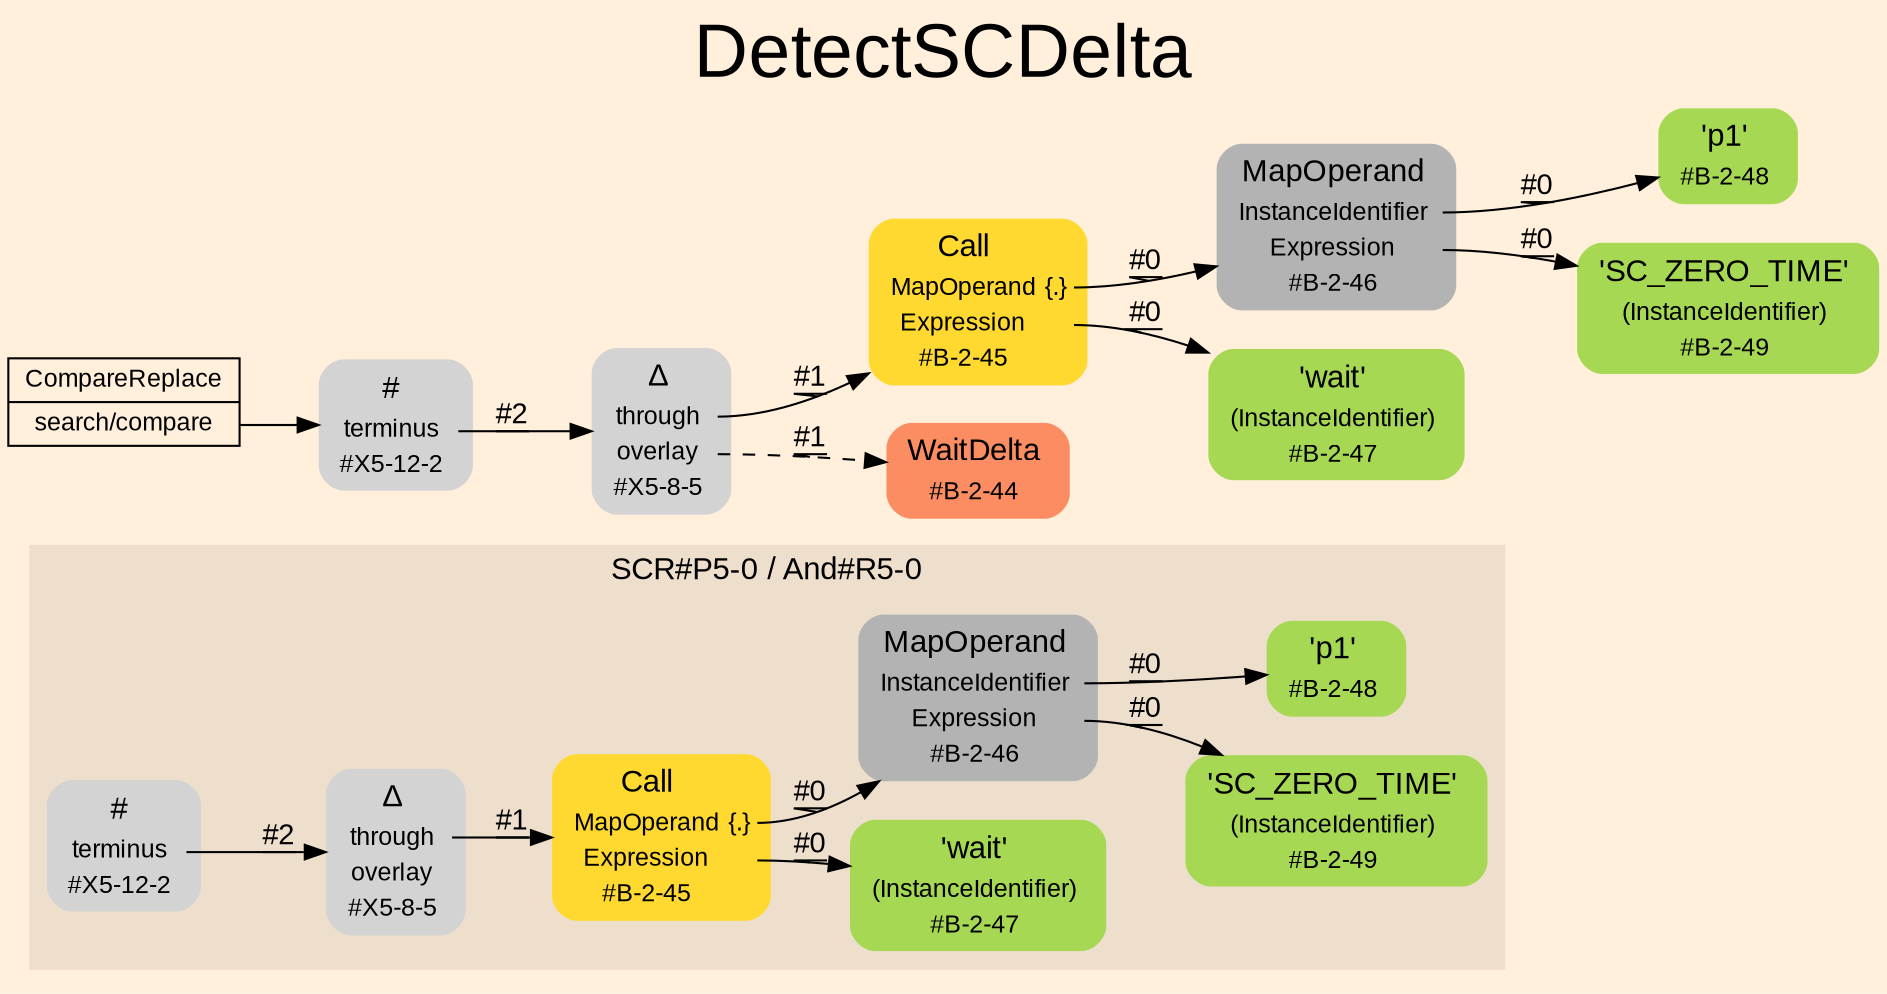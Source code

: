 digraph "DetectSCDelta" {
label = "DetectSCDelta"
labelloc = t
fontsize = "36"
graph [
    rankdir = "LR"
    ranksep = 0.3
    bgcolor = antiquewhite1
    color = black
    fontcolor = black
    fontname = "Arial"
];
node [
    fontname = "Arial"
];
edge [
    fontname = "Arial"
];

// -------------------- figure And#R5-0 --------------------
// -------- region And#R5-0 ----------
subgraph "clusterAnd#R5-0" {
    label = "SCR#P5-0 / And#R5-0"
    style = "filled"
    color = antiquewhite2
    fontsize = "15"
    "And#R5-0/#B-2-45" [
        // -------- block And#R5-0/#B-2-45 ----------
        shape = "plaintext"
        fillcolor = "/set28/6"
        label = <<TABLE BORDER="0" CELLBORDER="0" CELLSPACING="0">
         <TR><TD><FONT POINT-SIZE="15.0">Call</FONT></TD><TD></TD></TR>
         <TR><TD>MapOperand</TD><TD PORT="port0">{.}</TD></TR>
         <TR><TD>Expression</TD><TD PORT="port1"></TD></TR>
         <TR><TD>#B-2-45</TD><TD PORT="port2"></TD></TR>
        </TABLE>>
        style = "rounded,filled"
        fontsize = "12"
    ];
    
    "And#R5-0/#B-2-48" [
        // -------- block And#R5-0/#B-2-48 ----------
        shape = "plaintext"
        fillcolor = "/set28/5"
        label = <<TABLE BORDER="0" CELLBORDER="0" CELLSPACING="0">
         <TR><TD><FONT POINT-SIZE="15.0">'p1'</FONT></TD><TD></TD></TR>
         <TR><TD>#B-2-48</TD><TD PORT="port0"></TD></TR>
        </TABLE>>
        style = "rounded,filled"
        fontsize = "12"
    ];
    
    "And#R5-0/#X5-8-5" [
        // -------- block And#R5-0/#X5-8-5 ----------
        shape = "plaintext"
        label = <<TABLE BORDER="0" CELLBORDER="0" CELLSPACING="0">
         <TR><TD><FONT POINT-SIZE="15.0">Δ</FONT></TD><TD></TD></TR>
         <TR><TD>through</TD><TD PORT="port0"></TD></TR>
         <TR><TD>overlay</TD><TD PORT="port1"></TD></TR>
         <TR><TD>#X5-8-5</TD><TD PORT="port2"></TD></TR>
        </TABLE>>
        style = "rounded,filled"
        fontsize = "12"
    ];
    
    "And#R5-0/#X5-12-2" [
        // -------- block And#R5-0/#X5-12-2 ----------
        shape = "plaintext"
        label = <<TABLE BORDER="0" CELLBORDER="0" CELLSPACING="0">
         <TR><TD><FONT POINT-SIZE="15.0">#</FONT></TD><TD></TD></TR>
         <TR><TD>terminus</TD><TD PORT="port0"></TD></TR>
         <TR><TD>#X5-12-2</TD><TD PORT="port1"></TD></TR>
        </TABLE>>
        style = "rounded,filled"
        fontsize = "12"
    ];
    
    "And#R5-0/#B-2-46" [
        // -------- block And#R5-0/#B-2-46 ----------
        shape = "plaintext"
        fillcolor = "/set28/8"
        label = <<TABLE BORDER="0" CELLBORDER="0" CELLSPACING="0">
         <TR><TD><FONT POINT-SIZE="15.0">MapOperand</FONT></TD><TD></TD></TR>
         <TR><TD>InstanceIdentifier</TD><TD PORT="port0"></TD></TR>
         <TR><TD>Expression</TD><TD PORT="port1"></TD></TR>
         <TR><TD>#B-2-46</TD><TD PORT="port2"></TD></TR>
        </TABLE>>
        style = "rounded,filled"
        fontsize = "12"
    ];
    
    "And#R5-0/#B-2-47" [
        // -------- block And#R5-0/#B-2-47 ----------
        shape = "plaintext"
        fillcolor = "/set28/5"
        label = <<TABLE BORDER="0" CELLBORDER="0" CELLSPACING="0">
         <TR><TD><FONT POINT-SIZE="15.0">'wait'</FONT></TD><TD></TD></TR>
         <TR><TD>(InstanceIdentifier)</TD><TD PORT="port0"></TD></TR>
         <TR><TD>#B-2-47</TD><TD PORT="port1"></TD></TR>
        </TABLE>>
        style = "rounded,filled"
        fontsize = "12"
    ];
    
    "And#R5-0/#B-2-49" [
        // -------- block And#R5-0/#B-2-49 ----------
        shape = "plaintext"
        fillcolor = "/set28/5"
        label = <<TABLE BORDER="0" CELLBORDER="0" CELLSPACING="0">
         <TR><TD><FONT POINT-SIZE="15.0">'SC_ZERO_TIME'</FONT></TD><TD></TD></TR>
         <TR><TD>(InstanceIdentifier)</TD><TD PORT="port0"></TD></TR>
         <TR><TD>#B-2-49</TD><TD PORT="port1"></TD></TR>
        </TABLE>>
        style = "rounded,filled"
        fontsize = "12"
    ];
    
}

"And#R5-0/#B-2-45":port0 -> "And#R5-0/#B-2-46" [
    label = "#0"
    decorate = true
    color = black
    fontcolor = black
];

"And#R5-0/#B-2-45":port1 -> "And#R5-0/#B-2-47" [
    label = "#0"
    decorate = true
    color = black
    fontcolor = black
];

"And#R5-0/#X5-8-5":port0 -> "And#R5-0/#B-2-45" [
    label = "#1"
    decorate = true
    color = black
    fontcolor = black
];

"And#R5-0/#X5-12-2":port0 -> "And#R5-0/#X5-8-5" [
    label = "#2"
    decorate = true
    color = black
    fontcolor = black
];

"And#R5-0/#B-2-46":port0 -> "And#R5-0/#B-2-48" [
    label = "#0"
    decorate = true
    color = black
    fontcolor = black
];

"And#R5-0/#B-2-46":port1 -> "And#R5-0/#B-2-49" [
    label = "#0"
    decorate = true
    color = black
    fontcolor = black
];


// -------------------- transformation figure --------------------
"CR#X5-10-5" [
    // -------- block CR#X5-10-5 ----------
    shape = "record"
    fillcolor = antiquewhite1
    label = "<fixed> CompareReplace | <port0> search/compare"
    style = "filled"
    fontsize = "12"
    color = black
    fontcolor = black
];

"#X5-12-2" [
    // -------- block #X5-12-2 ----------
    shape = "plaintext"
    label = <<TABLE BORDER="0" CELLBORDER="0" CELLSPACING="0">
     <TR><TD><FONT POINT-SIZE="15.0">#</FONT></TD><TD></TD></TR>
     <TR><TD>terminus</TD><TD PORT="port0"></TD></TR>
     <TR><TD>#X5-12-2</TD><TD PORT="port1"></TD></TR>
    </TABLE>>
    style = "rounded,filled"
    fontsize = "12"
];

"#X5-8-5" [
    // -------- block #X5-8-5 ----------
    shape = "plaintext"
    label = <<TABLE BORDER="0" CELLBORDER="0" CELLSPACING="0">
     <TR><TD><FONT POINT-SIZE="15.0">Δ</FONT></TD><TD></TD></TR>
     <TR><TD>through</TD><TD PORT="port0"></TD></TR>
     <TR><TD>overlay</TD><TD PORT="port1"></TD></TR>
     <TR><TD>#X5-8-5</TD><TD PORT="port2"></TD></TR>
    </TABLE>>
    style = "rounded,filled"
    fontsize = "12"
];

"#B-2-45" [
    // -------- block #B-2-45 ----------
    shape = "plaintext"
    fillcolor = "/set28/6"
    label = <<TABLE BORDER="0" CELLBORDER="0" CELLSPACING="0">
     <TR><TD><FONT POINT-SIZE="15.0">Call</FONT></TD><TD></TD></TR>
     <TR><TD>MapOperand</TD><TD PORT="port0">{.}</TD></TR>
     <TR><TD>Expression</TD><TD PORT="port1"></TD></TR>
     <TR><TD>#B-2-45</TD><TD PORT="port2"></TD></TR>
    </TABLE>>
    style = "rounded,filled"
    fontsize = "12"
];

"#B-2-46" [
    // -------- block #B-2-46 ----------
    shape = "plaintext"
    fillcolor = "/set28/8"
    label = <<TABLE BORDER="0" CELLBORDER="0" CELLSPACING="0">
     <TR><TD><FONT POINT-SIZE="15.0">MapOperand</FONT></TD><TD></TD></TR>
     <TR><TD>InstanceIdentifier</TD><TD PORT="port0"></TD></TR>
     <TR><TD>Expression</TD><TD PORT="port1"></TD></TR>
     <TR><TD>#B-2-46</TD><TD PORT="port2"></TD></TR>
    </TABLE>>
    style = "rounded,filled"
    fontsize = "12"
];

"#B-2-48" [
    // -------- block #B-2-48 ----------
    shape = "plaintext"
    fillcolor = "/set28/5"
    label = <<TABLE BORDER="0" CELLBORDER="0" CELLSPACING="0">
     <TR><TD><FONT POINT-SIZE="15.0">'p1'</FONT></TD><TD></TD></TR>
     <TR><TD>#B-2-48</TD><TD PORT="port0"></TD></TR>
    </TABLE>>
    style = "rounded,filled"
    fontsize = "12"
];

"#B-2-49" [
    // -------- block #B-2-49 ----------
    shape = "plaintext"
    fillcolor = "/set28/5"
    label = <<TABLE BORDER="0" CELLBORDER="0" CELLSPACING="0">
     <TR><TD><FONT POINT-SIZE="15.0">'SC_ZERO_TIME'</FONT></TD><TD></TD></TR>
     <TR><TD>(InstanceIdentifier)</TD><TD PORT="port0"></TD></TR>
     <TR><TD>#B-2-49</TD><TD PORT="port1"></TD></TR>
    </TABLE>>
    style = "rounded,filled"
    fontsize = "12"
];

"#B-2-47" [
    // -------- block #B-2-47 ----------
    shape = "plaintext"
    fillcolor = "/set28/5"
    label = <<TABLE BORDER="0" CELLBORDER="0" CELLSPACING="0">
     <TR><TD><FONT POINT-SIZE="15.0">'wait'</FONT></TD><TD></TD></TR>
     <TR><TD>(InstanceIdentifier)</TD><TD PORT="port0"></TD></TR>
     <TR><TD>#B-2-47</TD><TD PORT="port1"></TD></TR>
    </TABLE>>
    style = "rounded,filled"
    fontsize = "12"
];

"#B-2-44" [
    // -------- block #B-2-44 ----------
    shape = "plaintext"
    fillcolor = "/set28/2"
    label = <<TABLE BORDER="0" CELLBORDER="0" CELLSPACING="0">
     <TR><TD><FONT POINT-SIZE="15.0">WaitDelta</FONT></TD><TD></TD></TR>
     <TR><TD>#B-2-44</TD><TD PORT="port0"></TD></TR>
    </TABLE>>
    style = "rounded,filled"
    fontsize = "12"
];

"CR#X5-10-5":port0 -> "#X5-12-2" [
    label = ""
    decorate = true
    color = black
    fontcolor = black
];

"#X5-12-2":port0 -> "#X5-8-5" [
    label = "#2"
    decorate = true
    color = black
    fontcolor = black
];

"#X5-8-5":port0 -> "#B-2-45" [
    label = "#1"
    decorate = true
    color = black
    fontcolor = black
];

"#X5-8-5":port1 -> "#B-2-44" [
    style="dashed"
    label = "#1"
    decorate = true
    color = black
    fontcolor = black
];

"#B-2-45":port0 -> "#B-2-46" [
    label = "#0"
    decorate = true
    color = black
    fontcolor = black
];

"#B-2-45":port1 -> "#B-2-47" [
    label = "#0"
    decorate = true
    color = black
    fontcolor = black
];

"#B-2-46":port0 -> "#B-2-48" [
    label = "#0"
    decorate = true
    color = black
    fontcolor = black
];

"#B-2-46":port1 -> "#B-2-49" [
    label = "#0"
    decorate = true
    color = black
    fontcolor = black
];


}

